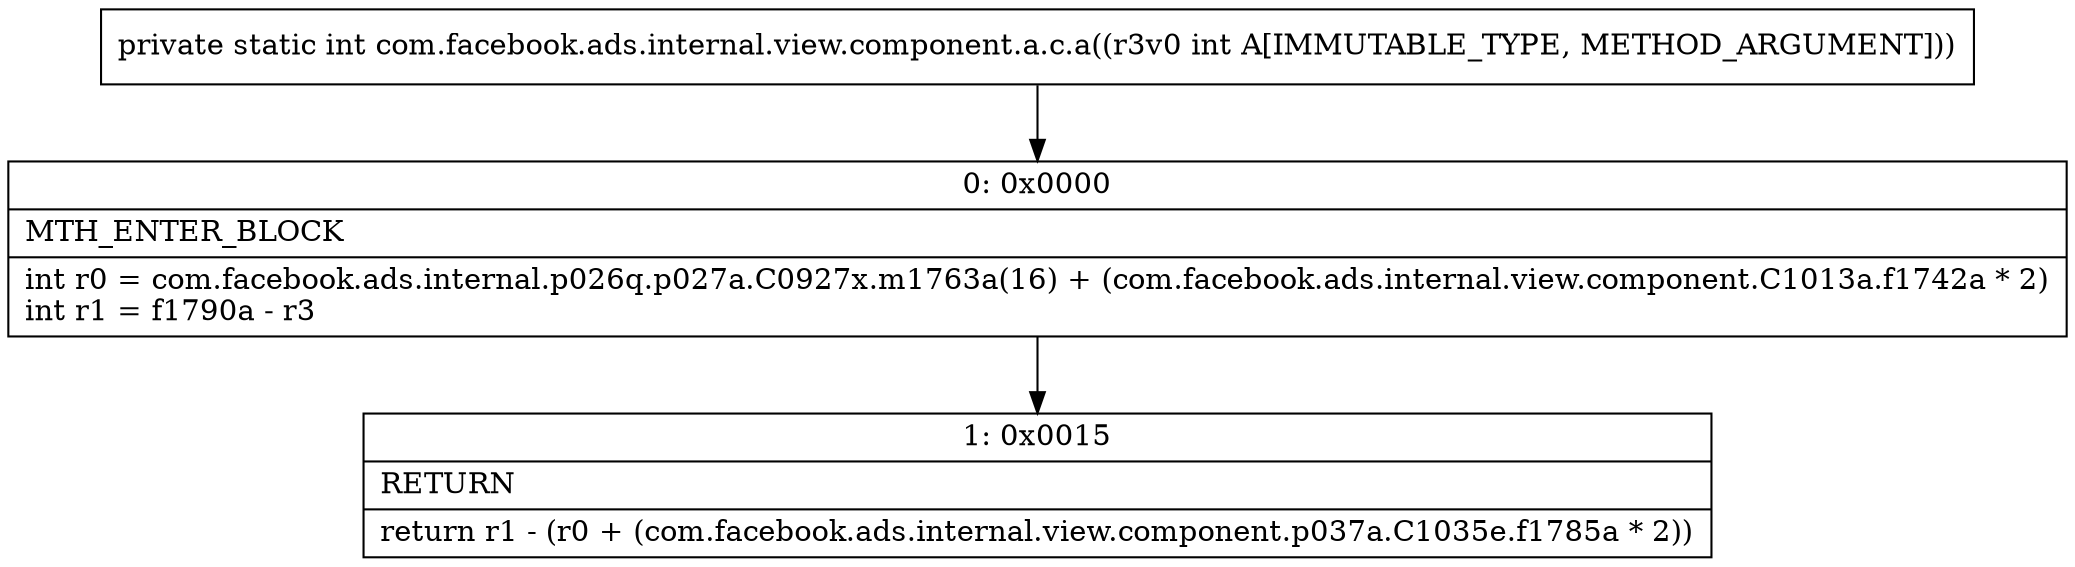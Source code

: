 digraph "CFG forcom.facebook.ads.internal.view.component.a.c.a(I)I" {
Node_0 [shape=record,label="{0\:\ 0x0000|MTH_ENTER_BLOCK\l|int r0 = com.facebook.ads.internal.p026q.p027a.C0927x.m1763a(16) + (com.facebook.ads.internal.view.component.C1013a.f1742a * 2)\lint r1 = f1790a \- r3\l}"];
Node_1 [shape=record,label="{1\:\ 0x0015|RETURN\l|return r1 \- (r0 + (com.facebook.ads.internal.view.component.p037a.C1035e.f1785a * 2))\l}"];
MethodNode[shape=record,label="{private static int com.facebook.ads.internal.view.component.a.c.a((r3v0 int A[IMMUTABLE_TYPE, METHOD_ARGUMENT])) }"];
MethodNode -> Node_0;
Node_0 -> Node_1;
}

